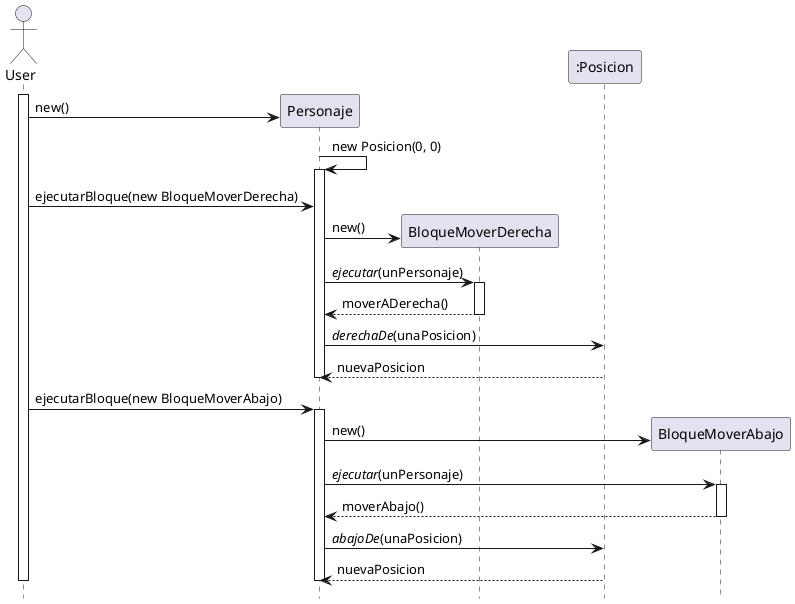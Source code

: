 @startuml

actor User
hide footbox
activate User
create Personaje
User -> Personaje: new()

Personaje -> Personaje: new Posicion(0, 0)
activate Personaje

User -> Personaje: ejecutarBloque(new BloqueMoverDerecha)
create BloqueMoverDerecha
Personaje -> BloqueMoverDerecha: new()

Personaje -> BloqueMoverDerecha:  //ejecutar//(unPersonaje)
activate BloqueMoverDerecha
BloqueMoverDerecha --> Personaje: moverADerecha()
deactivate BloqueMoverDerecha
Personaje -> ":Posicion": //derechaDe//(unaPosicion)

":Posicion" --> Personaje: nuevaPosicion
deactivate Personaje

User -> Personaje: ejecutarBloque(new BloqueMoverAbajo)
activate Personaje
create BloqueMoverAbajo
Personaje -> BloqueMoverAbajo: new()

Personaje -> BloqueMoverAbajo:  //ejecutar//(unPersonaje)
activate BloqueMoverAbajo
BloqueMoverAbajo --> Personaje: moverAbajo()
deactivate BloqueMoverAbajo
Personaje -> ":Posicion": //abajoDe//(unaPosicion)

":Posicion" --> Personaje: nuevaPosicion
deactivate Personaje
deactivate User
@enduml
